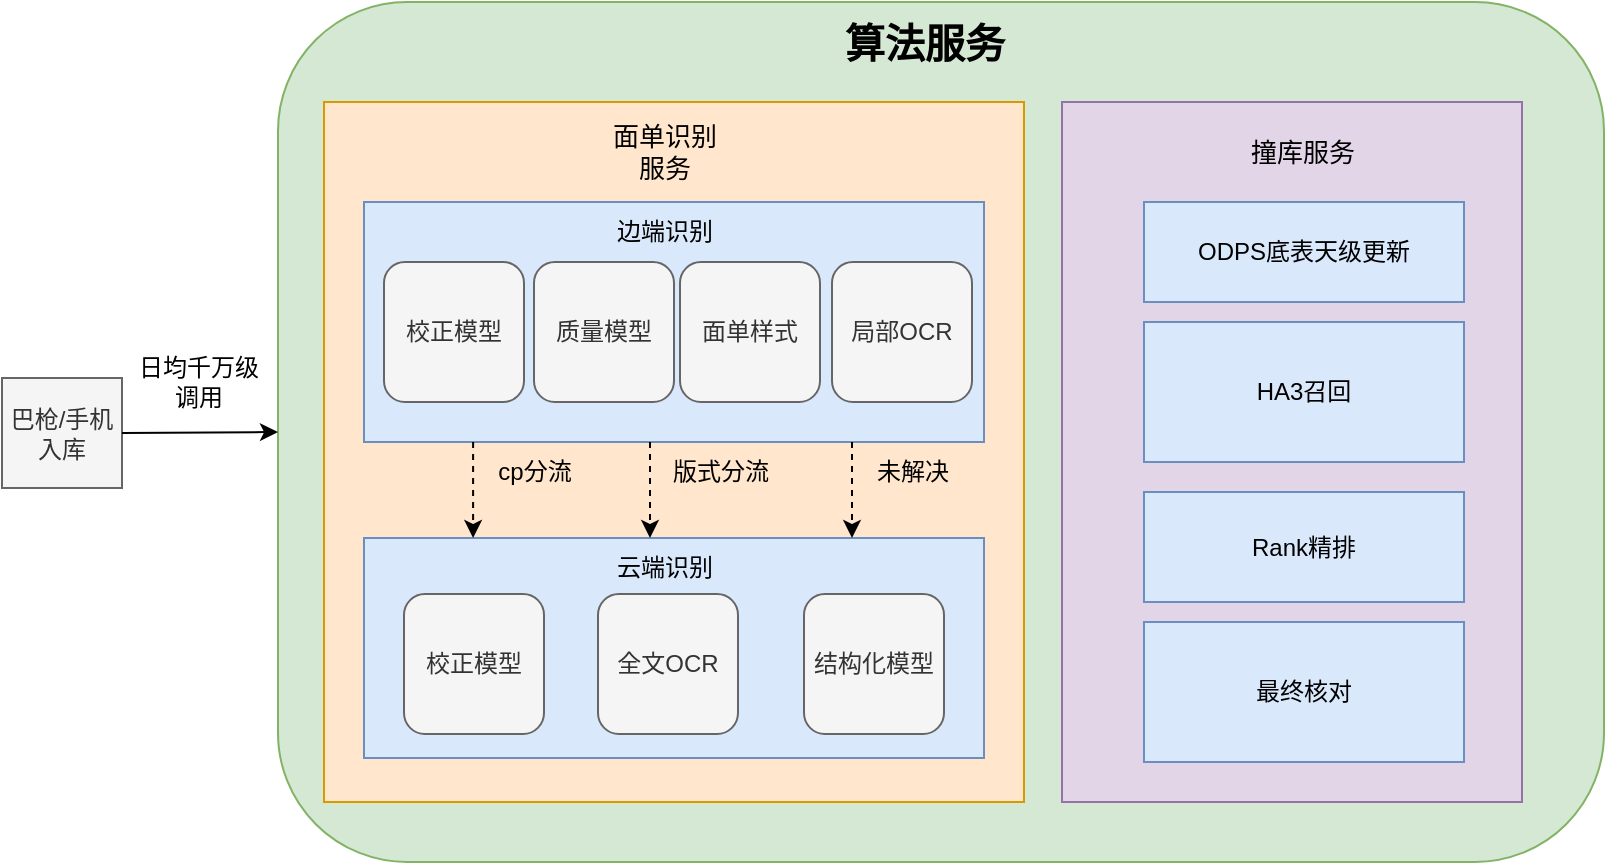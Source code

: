 <mxfile version="21.7.5" type="github">
  <diagram name="第 1 页" id="IdJZ9Ue8zPUNQ9ziq4Xn">
    <mxGraphModel dx="1187" dy="665" grid="1" gridSize="10" guides="1" tooltips="1" connect="1" arrows="1" fold="1" page="1" pageScale="1" pageWidth="827" pageHeight="1169" math="0" shadow="0">
      <root>
        <mxCell id="0" />
        <mxCell id="1" parent="0" />
        <mxCell id="rcvzndDHGPLYx7ajsTdU-24" value="" style="rounded=1;whiteSpace=wrap;html=1;fillColor=#d5e8d4;strokeColor=#82b366;" parent="1" vertex="1">
          <mxGeometry x="158" y="70" width="663" height="430" as="geometry" />
        </mxCell>
        <mxCell id="rcvzndDHGPLYx7ajsTdU-2" value="" style="rounded=0;whiteSpace=wrap;html=1;fillColor=#e1d5e7;strokeColor=#9673a6;" parent="1" vertex="1">
          <mxGeometry x="550" y="120" width="230" height="350" as="geometry" />
        </mxCell>
        <mxCell id="rcvzndDHGPLYx7ajsTdU-6" value="" style="whiteSpace=wrap;html=1;aspect=fixed;fillColor=#ffe6cc;strokeColor=#d79b00;" parent="1" vertex="1">
          <mxGeometry x="181" y="120" width="350" height="350" as="geometry" />
        </mxCell>
        <mxCell id="rcvzndDHGPLYx7ajsTdU-1" value="" style="rounded=0;whiteSpace=wrap;html=1;fillColor=#dae8fc;strokeColor=#6c8ebf;" parent="1" vertex="1">
          <mxGeometry x="201" y="338" width="310" height="110" as="geometry" />
        </mxCell>
        <mxCell id="rcvzndDHGPLYx7ajsTdU-3" value="HA3召回" style="rounded=0;whiteSpace=wrap;html=1;fillColor=#dae8fc;strokeColor=#6c8ebf;" parent="1" vertex="1">
          <mxGeometry x="591" y="230" width="160" height="70" as="geometry" />
        </mxCell>
        <mxCell id="rcvzndDHGPLYx7ajsTdU-4" value="" style="rounded=0;whiteSpace=wrap;html=1;fillColor=#dae8fc;strokeColor=#6c8ebf;" parent="1" vertex="1">
          <mxGeometry x="201" y="170" width="310" height="120" as="geometry" />
        </mxCell>
        <mxCell id="rcvzndDHGPLYx7ajsTdU-5" value="巴枪/手机入库" style="rounded=0;whiteSpace=wrap;html=1;fillColor=#f5f5f5;fontColor=#333333;strokeColor=#666666;" parent="1" vertex="1">
          <mxGeometry x="20" y="258" width="60" height="55" as="geometry" />
        </mxCell>
        <mxCell id="rcvzndDHGPLYx7ajsTdU-7" value="边端识别" style="text;html=1;align=center;verticalAlign=middle;resizable=0;points=[];autosize=1;strokeColor=none;fillColor=none;" parent="1" vertex="1">
          <mxGeometry x="316" y="170" width="70" height="30" as="geometry" />
        </mxCell>
        <mxCell id="rcvzndDHGPLYx7ajsTdU-8" value="云端识别" style="text;html=1;align=center;verticalAlign=middle;resizable=0;points=[];autosize=1;strokeColor=none;fillColor=none;" parent="1" vertex="1">
          <mxGeometry x="316" y="338" width="70" height="30" as="geometry" />
        </mxCell>
        <mxCell id="rcvzndDHGPLYx7ajsTdU-9" value="校正模型" style="rounded=1;whiteSpace=wrap;html=1;fillColor=#f5f5f5;fontColor=#333333;strokeColor=#666666;" parent="1" vertex="1">
          <mxGeometry x="211" y="200" width="70" height="70" as="geometry" />
        </mxCell>
        <mxCell id="rcvzndDHGPLYx7ajsTdU-10" value="质量模型" style="rounded=1;whiteSpace=wrap;html=1;fillColor=#f5f5f5;fontColor=#333333;strokeColor=#666666;" parent="1" vertex="1">
          <mxGeometry x="286" y="200" width="70" height="70" as="geometry" />
        </mxCell>
        <mxCell id="rcvzndDHGPLYx7ajsTdU-11" value="面单样式" style="rounded=1;whiteSpace=wrap;html=1;fillColor=#f5f5f5;fontColor=#333333;strokeColor=#666666;" parent="1" vertex="1">
          <mxGeometry x="359" y="200" width="70" height="70" as="geometry" />
        </mxCell>
        <mxCell id="rcvzndDHGPLYx7ajsTdU-12" value="局部OCR" style="rounded=1;whiteSpace=wrap;html=1;fillColor=#f5f5f5;fontColor=#333333;strokeColor=#666666;" parent="1" vertex="1">
          <mxGeometry x="435" y="200" width="70" height="70" as="geometry" />
        </mxCell>
        <mxCell id="rcvzndDHGPLYx7ajsTdU-13" value="校正模型" style="rounded=1;whiteSpace=wrap;html=1;fillColor=#f5f5f5;fontColor=#333333;strokeColor=#666666;" parent="1" vertex="1">
          <mxGeometry x="221" y="366" width="70" height="70" as="geometry" />
        </mxCell>
        <mxCell id="rcvzndDHGPLYx7ajsTdU-14" value="全文OCR" style="rounded=1;whiteSpace=wrap;html=1;fillColor=#f5f5f5;fontColor=#333333;strokeColor=#666666;" parent="1" vertex="1">
          <mxGeometry x="318" y="366" width="70" height="70" as="geometry" />
        </mxCell>
        <mxCell id="rcvzndDHGPLYx7ajsTdU-15" value="结构化模型" style="rounded=1;whiteSpace=wrap;html=1;fillColor=#f5f5f5;fontColor=#333333;strokeColor=#666666;" parent="1" vertex="1">
          <mxGeometry x="421" y="366" width="70" height="70" as="geometry" />
        </mxCell>
        <mxCell id="rcvzndDHGPLYx7ajsTdU-16" value="ODPS底表天级更新" style="rounded=0;whiteSpace=wrap;html=1;fillColor=#dae8fc;strokeColor=#6c8ebf;" parent="1" vertex="1">
          <mxGeometry x="591" y="170" width="160" height="50" as="geometry" />
        </mxCell>
        <mxCell id="rcvzndDHGPLYx7ajsTdU-17" value="Rank精排" style="rounded=0;whiteSpace=wrap;html=1;fillColor=#dae8fc;strokeColor=#6c8ebf;" parent="1" vertex="1">
          <mxGeometry x="591" y="315" width="160" height="55" as="geometry" />
        </mxCell>
        <mxCell id="rcvzndDHGPLYx7ajsTdU-18" value="最终核对" style="rounded=0;whiteSpace=wrap;html=1;fillColor=#dae8fc;strokeColor=#6c8ebf;" parent="1" vertex="1">
          <mxGeometry x="591" y="380" width="160" height="70" as="geometry" />
        </mxCell>
        <mxCell id="rcvzndDHGPLYx7ajsTdU-30" value="" style="endArrow=classic;html=1;rounded=0;exitX=1;exitY=0.5;exitDx=0;exitDy=0;entryX=0;entryY=0.5;entryDx=0;entryDy=0;" parent="1" source="rcvzndDHGPLYx7ajsTdU-5" target="rcvzndDHGPLYx7ajsTdU-24" edge="1">
          <mxGeometry width="50" height="50" relative="1" as="geometry">
            <mxPoint x="380" y="380" as="sourcePoint" />
            <mxPoint x="430" y="330" as="targetPoint" />
          </mxGeometry>
        </mxCell>
        <mxCell id="rcvzndDHGPLYx7ajsTdU-31" value="面单识别&lt;br style=&quot;font-size: 13px;&quot;&gt;服务" style="text;html=1;align=center;verticalAlign=middle;resizable=0;points=[];autosize=1;fontSize=13;" parent="1" vertex="1">
          <mxGeometry x="311" y="125" width="80" height="40" as="geometry" />
        </mxCell>
        <mxCell id="rcvzndDHGPLYx7ajsTdU-33" value="算法服务" style="text;html=1;align=center;verticalAlign=middle;resizable=0;points=[];autosize=1;strokeColor=none;fillColor=none;fontSize=20;fontStyle=1" parent="1" vertex="1">
          <mxGeometry x="431" y="70" width="100" height="40" as="geometry" />
        </mxCell>
        <mxCell id="rcvzndDHGPLYx7ajsTdU-36" value="撞库服务" style="text;html=1;align=center;verticalAlign=middle;resizable=0;points=[];autosize=1;fontSize=13;" parent="1" vertex="1">
          <mxGeometry x="630" y="130" width="80" height="30" as="geometry" />
        </mxCell>
        <mxCell id="4vBAiEywXlhnwHyiwh1m-1" value="日均千万级&lt;br&gt;调用" style="text;html=1;align=center;verticalAlign=middle;resizable=0;points=[];autosize=1;strokeColor=none;fillColor=none;" vertex="1" parent="1">
          <mxGeometry x="78" y="240" width="80" height="40" as="geometry" />
        </mxCell>
        <mxCell id="4vBAiEywXlhnwHyiwh1m-7" value="" style="endArrow=classic;html=1;rounded=0;entryX=0.5;entryY=0;entryDx=0;entryDy=0;dashed=1;" edge="1" parent="1">
          <mxGeometry width="50" height="50" relative="1" as="geometry">
            <mxPoint x="255.55" y="290" as="sourcePoint" />
            <mxPoint x="255.55" y="338" as="targetPoint" />
          </mxGeometry>
        </mxCell>
        <mxCell id="4vBAiEywXlhnwHyiwh1m-8" value="cp分流" style="text;html=1;align=center;verticalAlign=middle;resizable=0;points=[];autosize=1;strokeColor=none;fillColor=none;" vertex="1" parent="1">
          <mxGeometry x="256" y="290" width="60" height="30" as="geometry" />
        </mxCell>
        <mxCell id="4vBAiEywXlhnwHyiwh1m-9" value="版式分流" style="text;html=1;align=center;verticalAlign=middle;resizable=0;points=[];autosize=1;strokeColor=none;fillColor=none;" vertex="1" parent="1">
          <mxGeometry x="344" y="290" width="70" height="30" as="geometry" />
        </mxCell>
        <mxCell id="4vBAiEywXlhnwHyiwh1m-11" value="未解决" style="text;html=1;align=center;verticalAlign=middle;resizable=0;points=[];autosize=1;strokeColor=none;fillColor=none;" vertex="1" parent="1">
          <mxGeometry x="445" y="290" width="60" height="30" as="geometry" />
        </mxCell>
        <mxCell id="4vBAiEywXlhnwHyiwh1m-12" value="" style="endArrow=classic;html=1;rounded=0;entryX=0.5;entryY=0;entryDx=0;entryDy=0;dashed=1;" edge="1" parent="1">
          <mxGeometry width="50" height="50" relative="1" as="geometry">
            <mxPoint x="344" y="290" as="sourcePoint" />
            <mxPoint x="344" y="338" as="targetPoint" />
          </mxGeometry>
        </mxCell>
        <mxCell id="4vBAiEywXlhnwHyiwh1m-13" value="" style="endArrow=classic;html=1;rounded=0;entryX=0.5;entryY=0;entryDx=0;entryDy=0;dashed=1;" edge="1" parent="1">
          <mxGeometry width="50" height="50" relative="1" as="geometry">
            <mxPoint x="445" y="290" as="sourcePoint" />
            <mxPoint x="445" y="338" as="targetPoint" />
          </mxGeometry>
        </mxCell>
      </root>
    </mxGraphModel>
  </diagram>
</mxfile>
